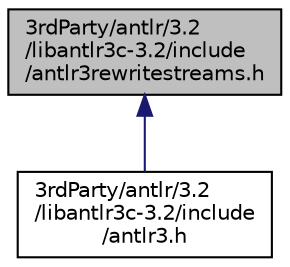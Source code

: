 digraph "3rdParty/antlr/3.2/libantlr3c-3.2/include/antlr3rewritestreams.h"
{
  edge [fontname="Helvetica",fontsize="10",labelfontname="Helvetica",labelfontsize="10"];
  node [fontname="Helvetica",fontsize="10",shape=record];
  Node27 [label="3rdParty/antlr/3.2\l/libantlr3c-3.2/include\l/antlr3rewritestreams.h",height=0.2,width=0.4,color="black", fillcolor="grey75", style="filled", fontcolor="black"];
  Node27 -> Node28 [dir="back",color="midnightblue",fontsize="10",style="solid",fontname="Helvetica"];
  Node28 [label="3rdParty/antlr/3.2\l/libantlr3c-3.2/include\l/antlr3.h",height=0.2,width=0.4,color="black", fillcolor="white", style="filled",URL="$de/d99/3rd_party_2antlr_23_82_2libantlr3c-3_82_2include_2antlr3_8h.html"];
}
